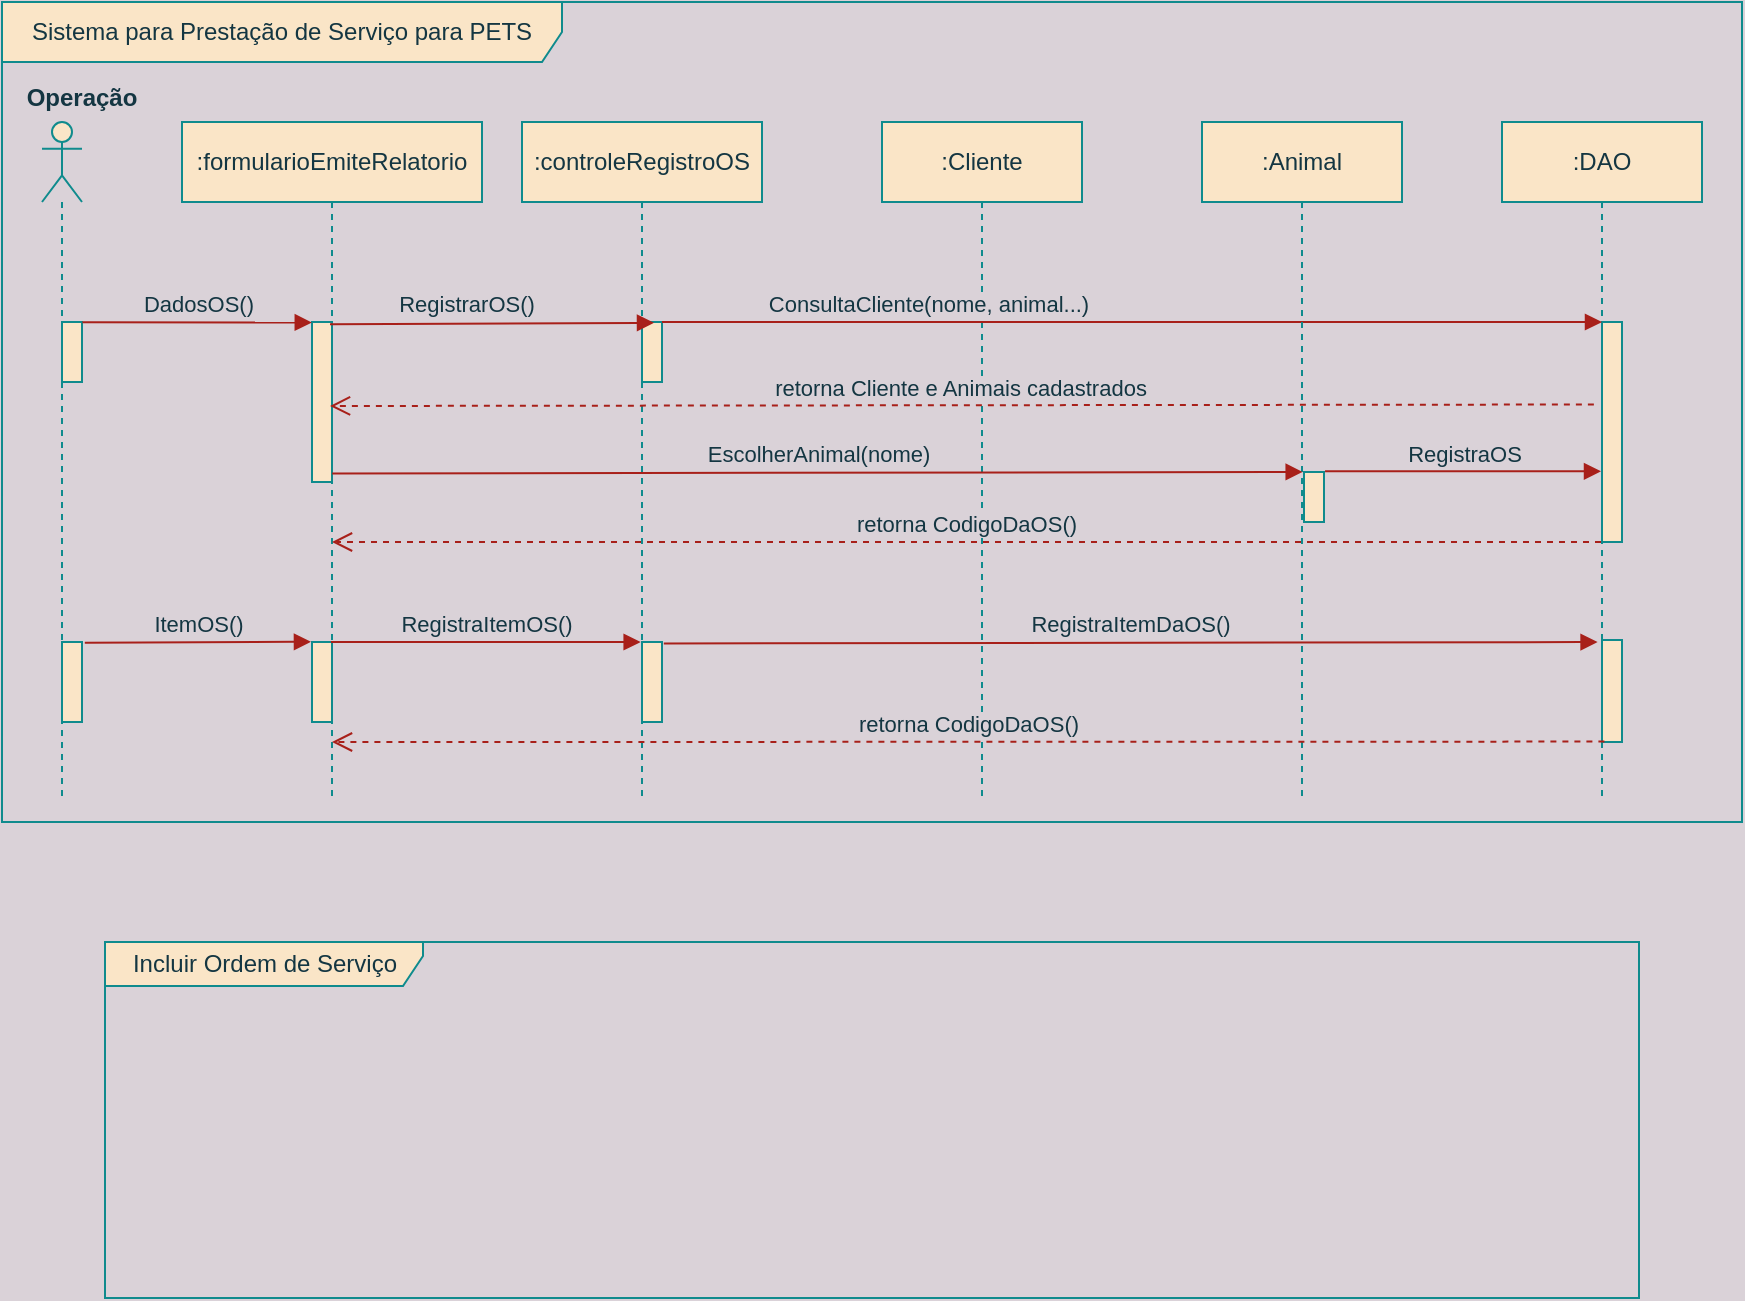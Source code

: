 <mxfile version="20.0.1" type="github"><diagram id="kgpKYQtTHZ0yAKxKKP6v" name="Page-1"><mxGraphModel dx="920" dy="513" grid="1" gridSize="10" guides="1" tooltips="1" connect="1" arrows="1" fold="1" page="1" pageScale="1" pageWidth="850" pageHeight="1100" background="#DAD2D8" math="0" shadow="0"><root><mxCell id="0"/><mxCell id="1" parent="0"/><mxCell id="_muVhDr60phgIgJsRJF9-12" value="Sistema para Prestação de Serviço para PETS" style="shape=umlFrame;whiteSpace=wrap;html=1;sketch=0;width=280;height=30;fillColor=#FAE5C7;strokeColor=#0F8B8D;fontColor=#143642;" parent="1" vertex="1"><mxGeometry x="40" y="40" width="870" height="410" as="geometry"/></mxCell><mxCell id="_muVhDr60phgIgJsRJF9-1" value="" style="shape=umlLifeline;participant=umlActor;perimeter=lifelinePerimeter;whiteSpace=wrap;html=1;container=1;collapsible=0;recursiveResize=0;verticalAlign=top;spacingTop=36;outlineConnect=0;rounded=0;sketch=0;fillColor=#FAE5C7;strokeColor=#0F8B8D;fontColor=#143642;" parent="1" vertex="1"><mxGeometry x="60" y="100" width="20" height="340" as="geometry"/></mxCell><mxCell id="_muVhDr60phgIgJsRJF9-8" value="" style="html=1;points=[];perimeter=orthogonalPerimeter;sketch=0;fillColor=#FAE5C7;strokeColor=#0F8B8D;fontColor=#143642;" parent="_muVhDr60phgIgJsRJF9-1" vertex="1"><mxGeometry x="10" y="100" width="10" height="30" as="geometry"/></mxCell><mxCell id="_muVhDr60phgIgJsRJF9-2" value=":formularioEmiteRelatorio" style="shape=umlLifeline;perimeter=lifelinePerimeter;whiteSpace=wrap;html=1;container=1;collapsible=0;recursiveResize=0;outlineConnect=0;rounded=0;sketch=0;fillColor=#FAE5C7;strokeColor=#0F8B8D;fontColor=#143642;" parent="1" vertex="1"><mxGeometry x="130" y="100" width="150" height="340" as="geometry"/></mxCell><mxCell id="_muVhDr60phgIgJsRJF9-10" value="" style="html=1;points=[];perimeter=orthogonalPerimeter;sketch=0;fillColor=#FAE5C7;strokeColor=#0F8B8D;fontColor=#143642;" parent="_muVhDr60phgIgJsRJF9-2" vertex="1"><mxGeometry x="65" y="100" width="10" height="80" as="geometry"/></mxCell><mxCell id="hoexG68zyw0x6wc4uR14-14" value="" style="html=1;points=[];perimeter=orthogonalPerimeter;fillColor=#FAE5C7;strokeColor=#0F8B8D;fontColor=#143642;" parent="_muVhDr60phgIgJsRJF9-2" vertex="1"><mxGeometry x="65" y="260" width="10" height="40" as="geometry"/></mxCell><mxCell id="6cp8o_F83PpAeZEBxeit-1" value=":controleRegistroOS" style="shape=umlLifeline;perimeter=lifelinePerimeter;whiteSpace=wrap;html=1;container=1;collapsible=0;recursiveResize=0;outlineConnect=0;fillColor=#FAE5C7;strokeColor=#0F8B8D;fontColor=#143642;" parent="1" vertex="1"><mxGeometry x="300" y="100" width="120" height="340" as="geometry"/></mxCell><mxCell id="6cp8o_F83PpAeZEBxeit-9" value="" style="html=1;points=[];perimeter=orthogonalPerimeter;fillColor=#FAE5C7;strokeColor=#0F8B8D;fontColor=#143642;" parent="6cp8o_F83PpAeZEBxeit-1" vertex="1"><mxGeometry x="60" y="100" width="10" height="30" as="geometry"/></mxCell><mxCell id="hoexG68zyw0x6wc4uR14-15" value="" style="html=1;points=[];perimeter=orthogonalPerimeter;fillColor=#FAE5C7;strokeColor=#0F8B8D;fontColor=#143642;" parent="6cp8o_F83PpAeZEBxeit-1" vertex="1"><mxGeometry x="60" y="260" width="10" height="40" as="geometry"/></mxCell><mxCell id="6cp8o_F83PpAeZEBxeit-2" value=":Cliente" style="shape=umlLifeline;perimeter=lifelinePerimeter;whiteSpace=wrap;html=1;container=1;collapsible=0;recursiveResize=0;outlineConnect=0;fillColor=#FAE5C7;strokeColor=#0F8B8D;fontColor=#143642;" parent="1" vertex="1"><mxGeometry x="480" y="100" width="100" height="340" as="geometry"/></mxCell><mxCell id="6cp8o_F83PpAeZEBxeit-3" value=":DAO" style="shape=umlLifeline;perimeter=lifelinePerimeter;whiteSpace=wrap;html=1;container=1;collapsible=0;recursiveResize=0;outlineConnect=0;fillColor=#FAE5C7;strokeColor=#0F8B8D;fontColor=#143642;" parent="1" vertex="1"><mxGeometry x="790" y="100" width="100" height="340" as="geometry"/></mxCell><mxCell id="6cp8o_F83PpAeZEBxeit-20" value="" style="html=1;points=[];perimeter=orthogonalPerimeter;fillColor=#FAE5C7;strokeColor=#0F8B8D;fontColor=#143642;" parent="6cp8o_F83PpAeZEBxeit-3" vertex="1"><mxGeometry x="50" y="100" width="10" height="110" as="geometry"/></mxCell><mxCell id="6cp8o_F83PpAeZEBxeit-10" value="RegistrarOS()" style="html=1;verticalAlign=bottom;endArrow=block;rounded=0;exitX=0.9;exitY=0.014;exitDx=0;exitDy=0;exitPerimeter=0;entryX=0.6;entryY=0.014;entryDx=0;entryDy=0;entryPerimeter=0;labelBackgroundColor=#DAD2D8;strokeColor=#A8201A;fontColor=#143642;" parent="1" source="_muVhDr60phgIgJsRJF9-10" target="6cp8o_F83PpAeZEBxeit-9" edge="1"><mxGeometry x="-0.16" y="1" width="80" relative="1" as="geometry"><mxPoint x="510" y="250" as="sourcePoint"/><mxPoint x="590" y="250" as="targetPoint"/><Array as="points"/><mxPoint as="offset"/></mxGeometry></mxCell><mxCell id="6cp8o_F83PpAeZEBxeit-12" value="ConsultaCliente(nome, animal...)" style="html=1;verticalAlign=bottom;endArrow=block;rounded=0;exitX=1;exitY=0;exitDx=0;exitDy=0;exitPerimeter=0;entryX=0;entryY=0;entryDx=0;entryDy=0;entryPerimeter=0;labelBackgroundColor=#DAD2D8;strokeColor=#A8201A;fontColor=#143642;" parent="1" source="6cp8o_F83PpAeZEBxeit-9" target="6cp8o_F83PpAeZEBxeit-20" edge="1"><mxGeometry x="-0.433" width="80" relative="1" as="geometry"><mxPoint x="510" y="250" as="sourcePoint"/><mxPoint x="590" y="250" as="targetPoint"/><mxPoint as="offset"/></mxGeometry></mxCell><mxCell id="6cp8o_F83PpAeZEBxeit-16" value="DadosOS()" style="html=1;verticalAlign=bottom;endArrow=block;rounded=0;exitX=1.022;exitY=0.003;exitDx=0;exitDy=0;exitPerimeter=0;entryX=-0.011;entryY=0.003;entryDx=0;entryDy=0;entryPerimeter=0;labelBackgroundColor=#DAD2D8;strokeColor=#A8201A;fontColor=#143642;" parent="1" source="_muVhDr60phgIgJsRJF9-8" target="_muVhDr60phgIgJsRJF9-10" edge="1"><mxGeometry width="80" relative="1" as="geometry"><mxPoint x="170" y="180" as="sourcePoint"/><mxPoint x="250" y="180" as="targetPoint"/></mxGeometry></mxCell><mxCell id="6cp8o_F83PpAeZEBxeit-21" value="retorna Cliente e Animais cadastrados" style="html=1;verticalAlign=bottom;endArrow=open;dashed=1;endSize=8;rounded=0;entryX=0.9;entryY=0.525;entryDx=0;entryDy=0;entryPerimeter=0;exitX=-0.406;exitY=0.375;exitDx=0;exitDy=0;exitPerimeter=0;labelBackgroundColor=#DAD2D8;strokeColor=#A8201A;fontColor=#143642;" parent="1" source="6cp8o_F83PpAeZEBxeit-20" target="_muVhDr60phgIgJsRJF9-10" edge="1"><mxGeometry x="0.004" relative="1" as="geometry"><mxPoint x="970" y="234" as="sourcePoint"/><mxPoint x="230" y="243" as="targetPoint"/><mxPoint as="offset"/><Array as="points"/></mxGeometry></mxCell><mxCell id="6cp8o_F83PpAeZEBxeit-15" value="Operação" style="text;align=center;fontStyle=1;verticalAlign=middle;spacingLeft=3;spacingRight=3;strokeColor=none;rotatable=0;points=[[0,0.5],[1,0.5]];portConstraint=eastwest;fontColor=#143642;" parent="1" vertex="1"><mxGeometry x="40" y="74" width="80" height="26" as="geometry"/></mxCell><mxCell id="6cp8o_F83PpAeZEBxeit-30" value="Incluir Ordem de Serviço" style="shape=umlFrame;whiteSpace=wrap;html=1;width=159;height=22;fillColor=#FAE5C7;strokeColor=#0F8B8D;fontColor=#143642;" parent="1" vertex="1"><mxGeometry x="91.5" y="510" width="767" height="178" as="geometry"/></mxCell><mxCell id="hoexG68zyw0x6wc4uR14-1" value=":Animal" style="shape=umlLifeline;perimeter=lifelinePerimeter;whiteSpace=wrap;html=1;container=1;collapsible=0;recursiveResize=0;outlineConnect=0;fillColor=#FAE5C7;strokeColor=#0F8B8D;fontColor=#143642;" parent="1" vertex="1"><mxGeometry x="640" y="100" width="100" height="340" as="geometry"/></mxCell><mxCell id="hoexG68zyw0x6wc4uR14-3" value="" style="html=1;points=[];perimeter=orthogonalPerimeter;fillColor=#FAE5C7;strokeColor=#0F8B8D;fontColor=#143642;" parent="hoexG68zyw0x6wc4uR14-1" vertex="1"><mxGeometry x="51" y="175" width="10" height="25" as="geometry"/></mxCell><mxCell id="hoexG68zyw0x6wc4uR14-2" value="EscolherAnimal(nome)" style="html=1;verticalAlign=bottom;endArrow=block;rounded=0;exitX=1.01;exitY=0.947;exitDx=0;exitDy=0;exitPerimeter=0;entryX=-0.066;entryY=-0.002;entryDx=0;entryDy=0;entryPerimeter=0;labelBackgroundColor=#DAD2D8;strokeColor=#A8201A;fontColor=#143642;" parent="1" source="_muVhDr60phgIgJsRJF9-10" target="hoexG68zyw0x6wc4uR14-3" edge="1"><mxGeometry width="80" relative="1" as="geometry"><mxPoint x="220" y="270" as="sourcePoint"/><mxPoint x="300" y="270" as="targetPoint"/><Array as="points"/></mxGeometry></mxCell><mxCell id="hoexG68zyw0x6wc4uR14-5" value="RegistraOS" style="html=1;verticalAlign=bottom;endArrow=block;rounded=0;exitX=1.052;exitY=-0.014;exitDx=0;exitDy=0;exitPerimeter=0;labelBackgroundColor=#DAD2D8;strokeColor=#A8201A;fontColor=#143642;" parent="1" source="hoexG68zyw0x6wc4uR14-3" target="6cp8o_F83PpAeZEBxeit-3" edge="1"><mxGeometry width="80" relative="1" as="geometry"><mxPoint x="740" y="280" as="sourcePoint"/><mxPoint x="820" y="280" as="targetPoint"/></mxGeometry></mxCell><mxCell id="hoexG68zyw0x6wc4uR14-8" value="retorna CodigoDaOS()" style="html=1;verticalAlign=bottom;endArrow=open;dashed=1;endSize=8;rounded=0;labelBackgroundColor=#DAD2D8;strokeColor=#A8201A;fontColor=#143642;" parent="1" source="6cp8o_F83PpAeZEBxeit-3" target="_muVhDr60phgIgJsRJF9-2" edge="1"><mxGeometry relative="1" as="geometry"><mxPoint x="910" y="309.5" as="sourcePoint"/><mxPoint x="830" y="309.5" as="targetPoint"/><Array as="points"><mxPoint x="770" y="310"/></Array></mxGeometry></mxCell><mxCell id="hoexG68zyw0x6wc4uR14-12" value="" style="html=1;points=[];perimeter=orthogonalPerimeter;fillColor=#FAE5C7;strokeColor=#0F8B8D;fontColor=#143642;" parent="1" vertex="1"><mxGeometry x="70" y="360" width="10" height="40" as="geometry"/></mxCell><mxCell id="hoexG68zyw0x6wc4uR14-13" value="ItemOS()" style="html=1;verticalAlign=bottom;endArrow=block;rounded=0;entryX=-0.053;entryY=-0.003;entryDx=0;entryDy=0;entryPerimeter=0;exitX=1.14;exitY=0.008;exitDx=0;exitDy=0;exitPerimeter=0;labelBackgroundColor=#DAD2D8;strokeColor=#A8201A;fontColor=#143642;" parent="1" source="hoexG68zyw0x6wc4uR14-12" target="hoexG68zyw0x6wc4uR14-14" edge="1"><mxGeometry width="80" relative="1" as="geometry"><mxPoint x="80" y="360" as="sourcePoint"/><mxPoint x="160" y="360" as="targetPoint"/></mxGeometry></mxCell><mxCell id="hoexG68zyw0x6wc4uR14-16" value="RegistraItemOS()" style="html=1;verticalAlign=bottom;endArrow=block;rounded=0;exitX=0.95;exitY=0;exitDx=0;exitDy=0;exitPerimeter=0;entryX=-0.067;entryY=0;entryDx=0;entryDy=0;entryPerimeter=0;labelBackgroundColor=#DAD2D8;strokeColor=#A8201A;fontColor=#143642;" parent="1" source="hoexG68zyw0x6wc4uR14-14" target="hoexG68zyw0x6wc4uR14-15" edge="1"><mxGeometry width="80" relative="1" as="geometry"><mxPoint x="350" y="350" as="sourcePoint"/><mxPoint x="430" y="350" as="targetPoint"/><Array as="points"><mxPoint x="350" y="360"/></Array></mxGeometry></mxCell><mxCell id="hoexG68zyw0x6wc4uR14-17" value="RegistraItemDaOS()" style="html=1;verticalAlign=bottom;endArrow=block;rounded=0;exitX=1.091;exitY=0.018;exitDx=0;exitDy=0;exitPerimeter=0;entryX=-0.221;entryY=0.02;entryDx=0;entryDy=0;entryPerimeter=0;labelBackgroundColor=#DAD2D8;strokeColor=#A8201A;fontColor=#143642;" parent="1" source="hoexG68zyw0x6wc4uR14-15" target="hoexG68zyw0x6wc4uR14-18" edge="1"><mxGeometry width="80" relative="1" as="geometry"><mxPoint x="420" y="400" as="sourcePoint"/><mxPoint x="500" y="400" as="targetPoint"/></mxGeometry></mxCell><mxCell id="hoexG68zyw0x6wc4uR14-18" value="" style="html=1;points=[];perimeter=orthogonalPerimeter;fillColor=#FAE5C7;strokeColor=#0F8B8D;fontColor=#143642;" parent="1" vertex="1"><mxGeometry x="840" y="359" width="10" height="51" as="geometry"/></mxCell><mxCell id="hoexG68zyw0x6wc4uR14-19" value="retorna CodigoDaOS()" style="html=1;verticalAlign=bottom;endArrow=open;dashed=1;endSize=8;rounded=0;exitX=0.12;exitY=0.996;exitDx=0;exitDy=0;exitPerimeter=0;labelBackgroundColor=#DAD2D8;strokeColor=#A8201A;fontColor=#143642;" parent="1" source="hoexG68zyw0x6wc4uR14-18" target="_muVhDr60phgIgJsRJF9-2" edge="1"><mxGeometry relative="1" as="geometry"><mxPoint x="830" y="398.63" as="sourcePoint"/><mxPoint x="750" y="398.63" as="targetPoint"/><Array as="points"><mxPoint x="260" y="410"/></Array></mxGeometry></mxCell></root></mxGraphModel></diagram></mxfile>